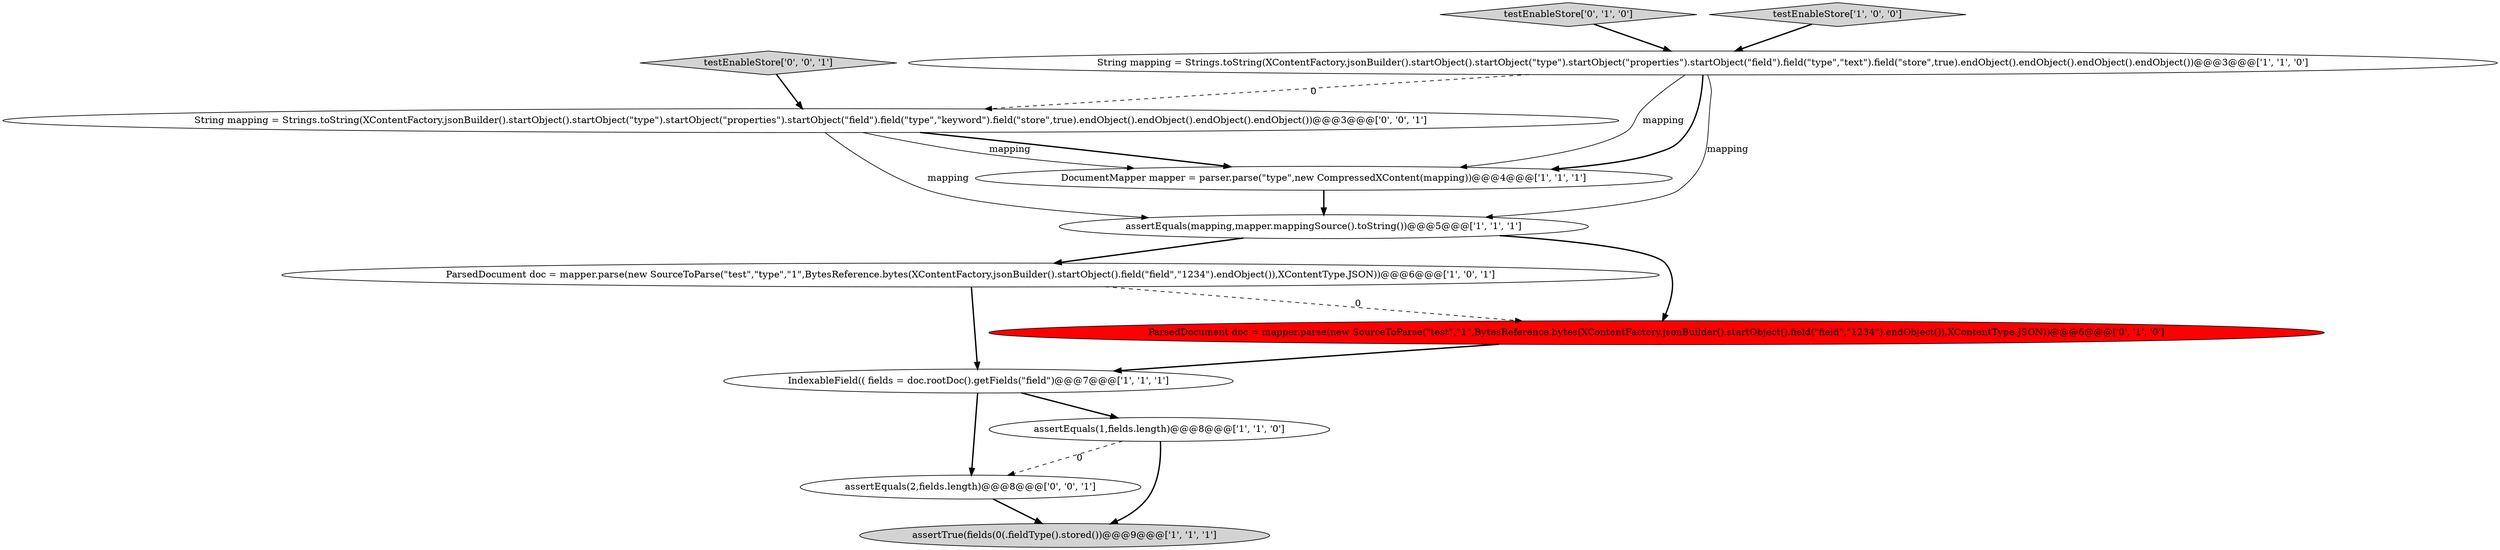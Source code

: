digraph {
5 [style = filled, label = "IndexableField(( fields = doc.rootDoc().getFields(\"field\")@@@7@@@['1', '1', '1']", fillcolor = white, shape = ellipse image = "AAA0AAABBB1BBB"];
8 [style = filled, label = "testEnableStore['0', '1', '0']", fillcolor = lightgray, shape = diamond image = "AAA0AAABBB2BBB"];
3 [style = filled, label = "testEnableStore['1', '0', '0']", fillcolor = lightgray, shape = diamond image = "AAA0AAABBB1BBB"];
4 [style = filled, label = "ParsedDocument doc = mapper.parse(new SourceToParse(\"test\",\"type\",\"1\",BytesReference.bytes(XContentFactory.jsonBuilder().startObject().field(\"field\",\"1234\").endObject()),XContentType.JSON))@@@6@@@['1', '0', '1']", fillcolor = white, shape = ellipse image = "AAA0AAABBB1BBB"];
9 [style = filled, label = "ParsedDocument doc = mapper.parse(new SourceToParse(\"test\",\"1\",BytesReference.bytes(XContentFactory.jsonBuilder().startObject().field(\"field\",\"1234\").endObject()),XContentType.JSON))@@@6@@@['0', '1', '0']", fillcolor = red, shape = ellipse image = "AAA1AAABBB2BBB"];
11 [style = filled, label = "assertEquals(2,fields.length)@@@8@@@['0', '0', '1']", fillcolor = white, shape = ellipse image = "AAA0AAABBB3BBB"];
2 [style = filled, label = "DocumentMapper mapper = parser.parse(\"type\",new CompressedXContent(mapping))@@@4@@@['1', '1', '1']", fillcolor = white, shape = ellipse image = "AAA0AAABBB1BBB"];
7 [style = filled, label = "assertEquals(1,fields.length)@@@8@@@['1', '1', '0']", fillcolor = white, shape = ellipse image = "AAA0AAABBB1BBB"];
1 [style = filled, label = "assertTrue(fields(0(.fieldType().stored())@@@9@@@['1', '1', '1']", fillcolor = lightgray, shape = ellipse image = "AAA0AAABBB1BBB"];
6 [style = filled, label = "String mapping = Strings.toString(XContentFactory.jsonBuilder().startObject().startObject(\"type\").startObject(\"properties\").startObject(\"field\").field(\"type\",\"text\").field(\"store\",true).endObject().endObject().endObject().endObject())@@@3@@@['1', '1', '0']", fillcolor = white, shape = ellipse image = "AAA0AAABBB1BBB"];
12 [style = filled, label = "String mapping = Strings.toString(XContentFactory.jsonBuilder().startObject().startObject(\"type\").startObject(\"properties\").startObject(\"field\").field(\"type\",\"keyword\").field(\"store\",true).endObject().endObject().endObject().endObject())@@@3@@@['0', '0', '1']", fillcolor = white, shape = ellipse image = "AAA0AAABBB3BBB"];
10 [style = filled, label = "testEnableStore['0', '0', '1']", fillcolor = lightgray, shape = diamond image = "AAA0AAABBB3BBB"];
0 [style = filled, label = "assertEquals(mapping,mapper.mappingSource().toString())@@@5@@@['1', '1', '1']", fillcolor = white, shape = ellipse image = "AAA0AAABBB1BBB"];
0->9 [style = bold, label=""];
7->1 [style = bold, label=""];
11->1 [style = bold, label=""];
6->0 [style = solid, label="mapping"];
7->11 [style = dashed, label="0"];
3->6 [style = bold, label=""];
8->6 [style = bold, label=""];
6->12 [style = dashed, label="0"];
6->2 [style = bold, label=""];
4->9 [style = dashed, label="0"];
12->2 [style = bold, label=""];
2->0 [style = bold, label=""];
0->4 [style = bold, label=""];
10->12 [style = bold, label=""];
9->5 [style = bold, label=""];
5->7 [style = bold, label=""];
12->2 [style = solid, label="mapping"];
5->11 [style = bold, label=""];
6->2 [style = solid, label="mapping"];
4->5 [style = bold, label=""];
12->0 [style = solid, label="mapping"];
}
